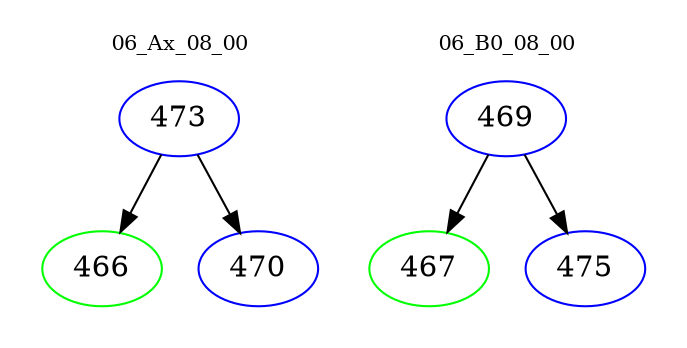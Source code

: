 digraph{
subgraph cluster_0 {
color = white
label = "06_Ax_08_00";
fontsize=10;
T0_473 [label="473", color="blue"]
T0_473 -> T0_466 [color="black"]
T0_466 [label="466", color="green"]
T0_473 -> T0_470 [color="black"]
T0_470 [label="470", color="blue"]
}
subgraph cluster_1 {
color = white
label = "06_B0_08_00";
fontsize=10;
T1_469 [label="469", color="blue"]
T1_469 -> T1_467 [color="black"]
T1_467 [label="467", color="green"]
T1_469 -> T1_475 [color="black"]
T1_475 [label="475", color="blue"]
}
}

